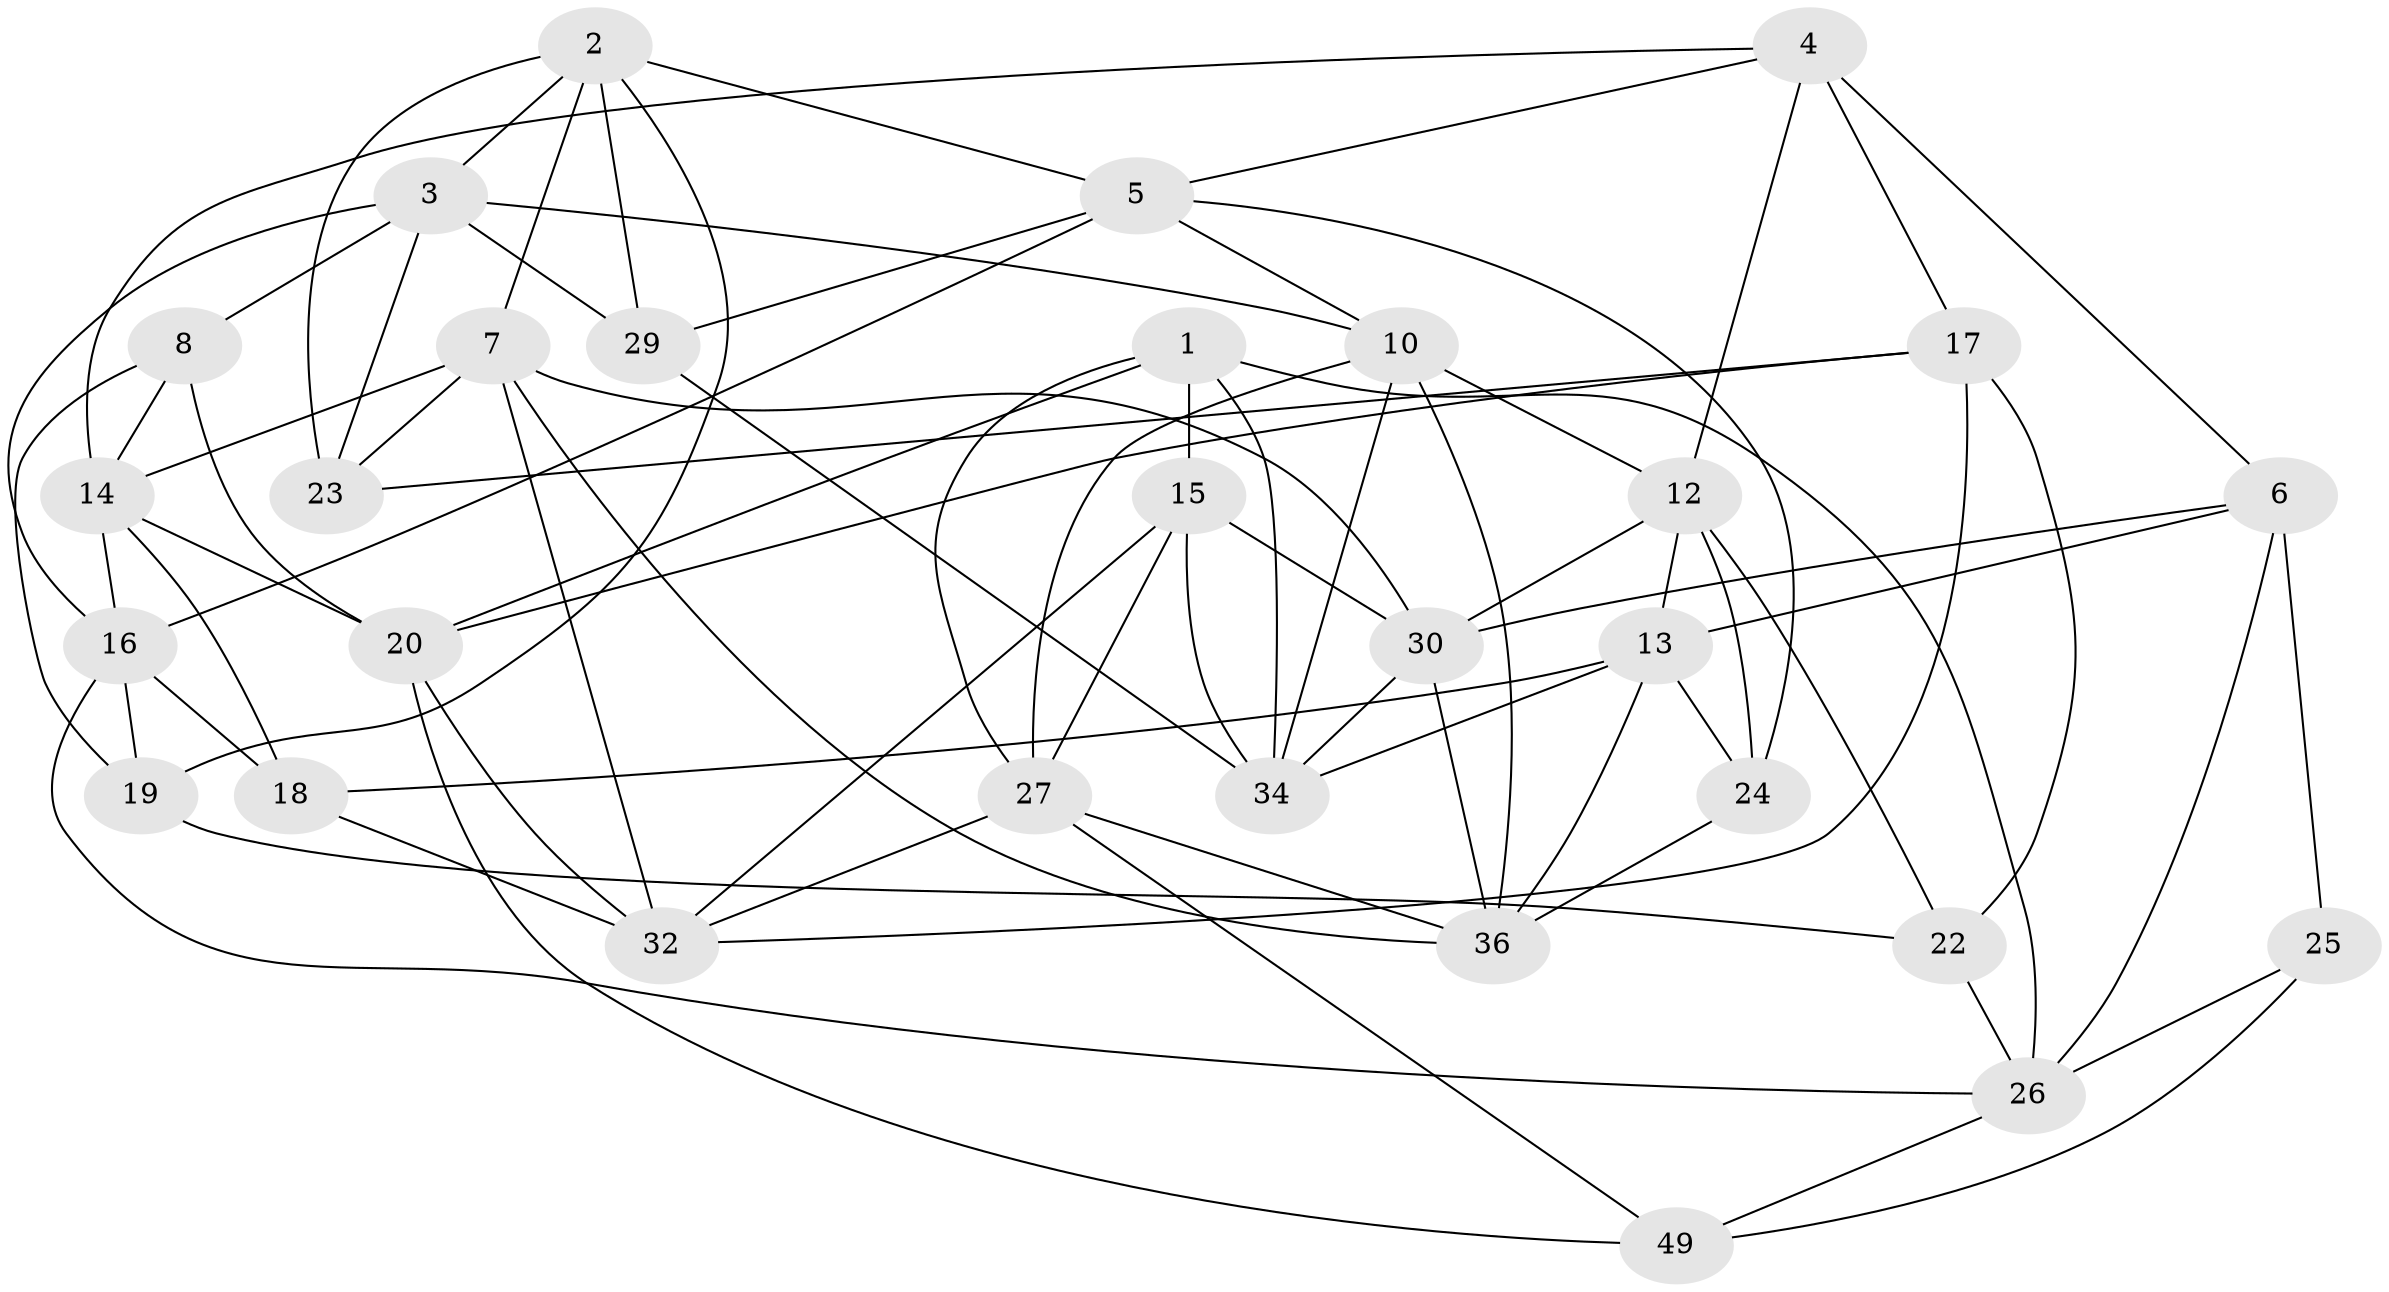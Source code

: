 // Generated by graph-tools (version 1.1) at 2025/24/03/03/25 07:24:22]
// undirected, 30 vertices, 78 edges
graph export_dot {
graph [start="1"]
  node [color=gray90,style=filled];
  1 [super="+35"];
  2 [super="+48"];
  3 [super="+42"];
  4 [super="+9"];
  5 [super="+31"];
  6 [super="+41"];
  7 [super="+11"];
  8;
  10 [super="+46"];
  12 [super="+40"];
  13 [super="+51"];
  14 [super="+33"];
  15 [super="+28"];
  16 [super="+45"];
  17 [super="+39"];
  18;
  19;
  20 [super="+21"];
  22;
  23;
  24;
  25;
  26 [super="+43"];
  27 [super="+50"];
  29;
  30 [super="+47"];
  32 [super="+38"];
  34 [super="+44"];
  36 [super="+37"];
  49;
  1 -- 26;
  1 -- 34;
  1 -- 27;
  1 -- 20;
  1 -- 15 [weight=2];
  2 -- 29;
  2 -- 7;
  2 -- 3;
  2 -- 19;
  2 -- 5;
  2 -- 23;
  3 -- 8;
  3 -- 29;
  3 -- 10;
  3 -- 23;
  3 -- 16;
  4 -- 6;
  4 -- 12;
  4 -- 17 [weight=2];
  4 -- 5;
  4 -- 14;
  5 -- 10;
  5 -- 24;
  5 -- 16;
  5 -- 29;
  6 -- 25 [weight=2];
  6 -- 13;
  6 -- 26;
  6 -- 30;
  7 -- 32;
  7 -- 36;
  7 -- 30;
  7 -- 23;
  7 -- 14;
  8 -- 19;
  8 -- 14;
  8 -- 20;
  10 -- 34;
  10 -- 12;
  10 -- 36;
  10 -- 27;
  12 -- 24;
  12 -- 13;
  12 -- 22;
  12 -- 30;
  13 -- 34;
  13 -- 24;
  13 -- 18;
  13 -- 36;
  14 -- 16;
  14 -- 18;
  14 -- 20;
  15 -- 30;
  15 -- 34;
  15 -- 32;
  15 -- 27;
  16 -- 19;
  16 -- 18;
  16 -- 26;
  17 -- 23;
  17 -- 22;
  17 -- 32;
  17 -- 20;
  18 -- 32;
  19 -- 22;
  20 -- 49;
  20 -- 32;
  22 -- 26;
  24 -- 36;
  25 -- 49;
  25 -- 26;
  26 -- 49;
  27 -- 32;
  27 -- 49;
  27 -- 36;
  29 -- 34;
  30 -- 36;
  30 -- 34;
}
